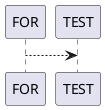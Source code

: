 {
  "sha1": "njkbcfe882jcgzcs7x9v86jphbvb2sx",
  "insertion": {
    "when": "2024-06-04T17:28:38.721Z",
    "url": "https://github.com/plantuml/plantuml/issues/257",
    "user": "plantuml@gmail.com"
  }
}
@startuml

!$initial_string = "FOR_TEST"

!$fst_pos = %strpos($initial_string, "_")
!log tot is $fst_pos
!$macroP1 = %substr($initial_string, 0, $fst_pos)
!$macroP2 = %substr($initial_string, $fst_pos+1, %strlen($initial_string) - $fst_pos)

$macroP1 --> $macroP2

@enduml
